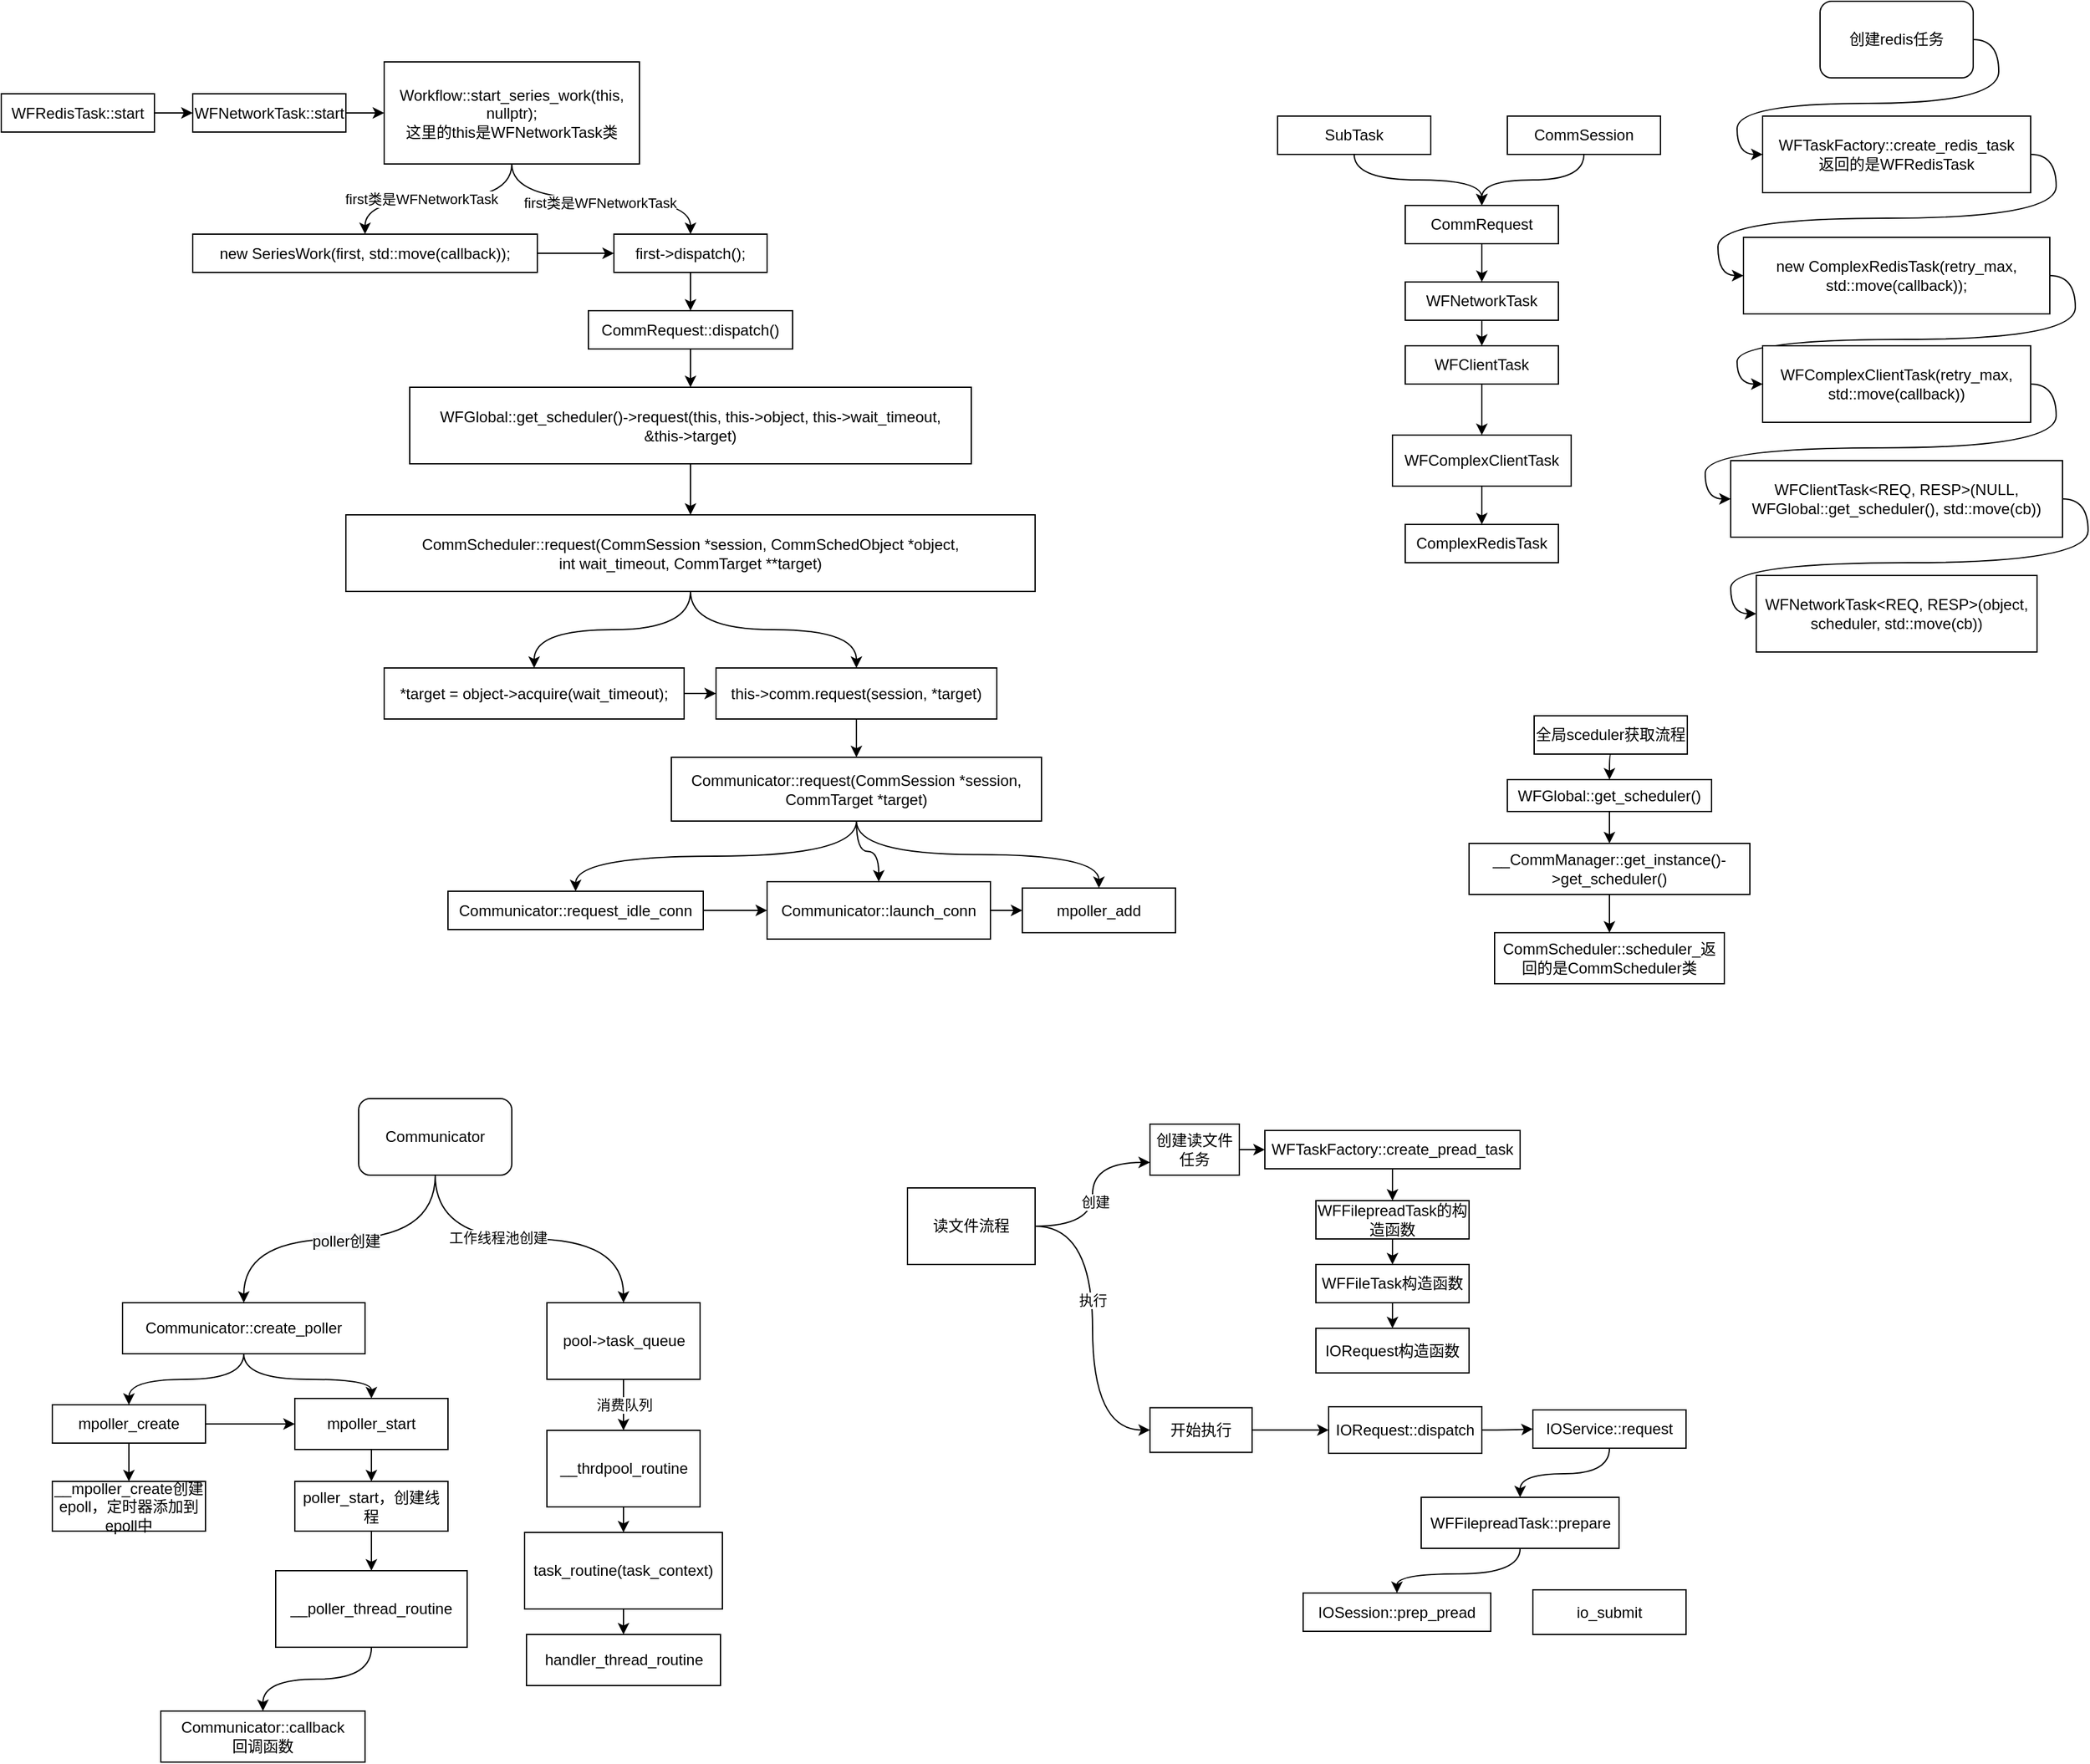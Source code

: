 <mxfile version="14.5.3" type="github">
  <diagram id="UP1-qwlF9aJPhvvTiWTV" name="Page-1">
    <mxGraphModel dx="1373" dy="1908" grid="1" gridSize="10" guides="1" tooltips="1" connect="1" arrows="1" fold="1" page="1" pageScale="1" pageWidth="827" pageHeight="1169" math="0" shadow="0">
      <root>
        <mxCell id="0" />
        <mxCell id="1" parent="0" />
        <mxCell id="LnEWv4F4pNgl14aYY6Xp-3" style="edgeStyle=orthogonalEdgeStyle;rounded=0;orthogonalLoop=1;jettySize=auto;html=1;exitX=1;exitY=0.5;exitDx=0;exitDy=0;entryX=0;entryY=0.5;entryDx=0;entryDy=0;" parent="1" source="LnEWv4F4pNgl14aYY6Xp-1" target="LnEWv4F4pNgl14aYY6Xp-2" edge="1">
          <mxGeometry relative="1" as="geometry" />
        </mxCell>
        <mxCell id="LnEWv4F4pNgl14aYY6Xp-1" value="WFRedisTask::start" style="rounded=0;whiteSpace=wrap;html=1;" parent="1" vertex="1">
          <mxGeometry x="40" y="22.5" width="120" height="30" as="geometry" />
        </mxCell>
        <mxCell id="LnEWv4F4pNgl14aYY6Xp-5" style="edgeStyle=orthogonalEdgeStyle;rounded=0;orthogonalLoop=1;jettySize=auto;html=1;exitX=1;exitY=0.5;exitDx=0;exitDy=0;entryX=0;entryY=0.5;entryDx=0;entryDy=0;" parent="1" source="LnEWv4F4pNgl14aYY6Xp-2" target="LnEWv4F4pNgl14aYY6Xp-4" edge="1">
          <mxGeometry relative="1" as="geometry" />
        </mxCell>
        <mxCell id="LnEWv4F4pNgl14aYY6Xp-2" value="WFNetworkTask::start" style="rounded=0;whiteSpace=wrap;html=1;" parent="1" vertex="1">
          <mxGeometry x="190" y="22.5" width="120" height="30" as="geometry" />
        </mxCell>
        <mxCell id="LnEWv4F4pNgl14aYY6Xp-17" style="edgeStyle=orthogonalEdgeStyle;curved=1;rounded=0;orthogonalLoop=1;jettySize=auto;html=1;exitX=0.5;exitY=1;exitDx=0;exitDy=0;" parent="1" source="LnEWv4F4pNgl14aYY6Xp-4" target="LnEWv4F4pNgl14aYY6Xp-14" edge="1">
          <mxGeometry relative="1" as="geometry" />
        </mxCell>
        <mxCell id="LnEWv4F4pNgl14aYY6Xp-19" value="first类是WFNetworkTask" style="edgeLabel;html=1;align=center;verticalAlign=middle;resizable=0;points=[];" parent="LnEWv4F4pNgl14aYY6Xp-17" vertex="1" connectable="0">
          <mxGeometry x="0.171" relative="1" as="geometry">
            <mxPoint x="1" as="offset" />
          </mxGeometry>
        </mxCell>
        <mxCell id="LnEWv4F4pNgl14aYY6Xp-18" style="edgeStyle=orthogonalEdgeStyle;curved=1;rounded=0;orthogonalLoop=1;jettySize=auto;html=1;exitX=0.5;exitY=1;exitDx=0;exitDy=0;entryX=0.5;entryY=0;entryDx=0;entryDy=0;" parent="1" source="LnEWv4F4pNgl14aYY6Xp-4" target="LnEWv4F4pNgl14aYY6Xp-15" edge="1">
          <mxGeometry relative="1" as="geometry" />
        </mxCell>
        <mxCell id="LnEWv4F4pNgl14aYY6Xp-20" value="first类是WFNetworkTask" style="edgeLabel;html=1;align=center;verticalAlign=middle;resizable=0;points=[];" parent="LnEWv4F4pNgl14aYY6Xp-18" vertex="1" connectable="0">
          <mxGeometry x="-0.012" y="-2" relative="1" as="geometry">
            <mxPoint y="1" as="offset" />
          </mxGeometry>
        </mxCell>
        <mxCell id="LnEWv4F4pNgl14aYY6Xp-4" value="Workflow::start_series_work(this, nullptr);&lt;br&gt;这里的this是WFNetworkTask类" style="rounded=0;whiteSpace=wrap;html=1;" parent="1" vertex="1">
          <mxGeometry x="340" y="-2.5" width="200" height="80" as="geometry" />
        </mxCell>
        <mxCell id="LnEWv4F4pNgl14aYY6Xp-29" style="edgeStyle=orthogonalEdgeStyle;curved=1;rounded=0;orthogonalLoop=1;jettySize=auto;html=1;exitX=0.5;exitY=1;exitDx=0;exitDy=0;entryX=0.5;entryY=0;entryDx=0;entryDy=0;" parent="1" source="LnEWv4F4pNgl14aYY6Xp-6" target="LnEWv4F4pNgl14aYY6Xp-27" edge="1">
          <mxGeometry relative="1" as="geometry" />
        </mxCell>
        <mxCell id="LnEWv4F4pNgl14aYY6Xp-6" value="WFNetworkTask" style="rounded=0;whiteSpace=wrap;html=1;" parent="1" vertex="1">
          <mxGeometry x="1140" y="170" width="120" height="30" as="geometry" />
        </mxCell>
        <mxCell id="LnEWv4F4pNgl14aYY6Xp-8" style="edgeStyle=orthogonalEdgeStyle;rounded=0;orthogonalLoop=1;jettySize=auto;html=1;exitX=0.5;exitY=1;exitDx=0;exitDy=0;entryX=0.5;entryY=0;entryDx=0;entryDy=0;" parent="1" source="LnEWv4F4pNgl14aYY6Xp-7" target="LnEWv4F4pNgl14aYY6Xp-6" edge="1">
          <mxGeometry relative="1" as="geometry" />
        </mxCell>
        <mxCell id="LnEWv4F4pNgl14aYY6Xp-7" value="CommRequest" style="rounded=0;whiteSpace=wrap;html=1;" parent="1" vertex="1">
          <mxGeometry x="1140" y="110" width="120" height="30" as="geometry" />
        </mxCell>
        <mxCell id="LnEWv4F4pNgl14aYY6Xp-13" style="edgeStyle=orthogonalEdgeStyle;curved=1;rounded=0;orthogonalLoop=1;jettySize=auto;html=1;exitX=0.5;exitY=1;exitDx=0;exitDy=0;entryX=0.5;entryY=0;entryDx=0;entryDy=0;" parent="1" source="LnEWv4F4pNgl14aYY6Xp-9" target="LnEWv4F4pNgl14aYY6Xp-7" edge="1">
          <mxGeometry relative="1" as="geometry" />
        </mxCell>
        <mxCell id="LnEWv4F4pNgl14aYY6Xp-9" value="SubTask" style="rounded=0;whiteSpace=wrap;html=1;" parent="1" vertex="1">
          <mxGeometry x="1040" y="40" width="120" height="30" as="geometry" />
        </mxCell>
        <mxCell id="LnEWv4F4pNgl14aYY6Xp-11" style="edgeStyle=orthogonalEdgeStyle;rounded=0;orthogonalLoop=1;jettySize=auto;html=1;exitX=0.5;exitY=1;exitDx=0;exitDy=0;entryX=0.5;entryY=0;entryDx=0;entryDy=0;curved=1;" parent="1" source="LnEWv4F4pNgl14aYY6Xp-10" target="LnEWv4F4pNgl14aYY6Xp-7" edge="1">
          <mxGeometry relative="1" as="geometry" />
        </mxCell>
        <mxCell id="LnEWv4F4pNgl14aYY6Xp-10" value="CommSession" style="rounded=0;whiteSpace=wrap;html=1;" parent="1" vertex="1">
          <mxGeometry x="1220" y="40" width="120" height="30" as="geometry" />
        </mxCell>
        <mxCell id="LnEWv4F4pNgl14aYY6Xp-16" style="edgeStyle=orthogonalEdgeStyle;curved=1;rounded=0;orthogonalLoop=1;jettySize=auto;html=1;exitX=1;exitY=0.5;exitDx=0;exitDy=0;" parent="1" source="LnEWv4F4pNgl14aYY6Xp-14" target="LnEWv4F4pNgl14aYY6Xp-15" edge="1">
          <mxGeometry relative="1" as="geometry" />
        </mxCell>
        <mxCell id="LnEWv4F4pNgl14aYY6Xp-14" value="new SeriesWork(first, std::move(callback));" style="rounded=0;whiteSpace=wrap;html=1;" parent="1" vertex="1">
          <mxGeometry x="190" y="132.5" width="270" height="30" as="geometry" />
        </mxCell>
        <mxCell id="LnEWv4F4pNgl14aYY6Xp-22" style="edgeStyle=orthogonalEdgeStyle;curved=1;rounded=0;orthogonalLoop=1;jettySize=auto;html=1;exitX=0.5;exitY=1;exitDx=0;exitDy=0;entryX=0.5;entryY=0;entryDx=0;entryDy=0;" parent="1" source="LnEWv4F4pNgl14aYY6Xp-15" target="LnEWv4F4pNgl14aYY6Xp-21" edge="1">
          <mxGeometry relative="1" as="geometry" />
        </mxCell>
        <mxCell id="LnEWv4F4pNgl14aYY6Xp-15" value="first-&amp;gt;dispatch();" style="rounded=0;whiteSpace=wrap;html=1;" parent="1" vertex="1">
          <mxGeometry x="520" y="132.5" width="120" height="30" as="geometry" />
        </mxCell>
        <mxCell id="LnEWv4F4pNgl14aYY6Xp-40" style="edgeStyle=orthogonalEdgeStyle;curved=1;rounded=0;orthogonalLoop=1;jettySize=auto;html=1;exitX=0.5;exitY=1;exitDx=0;exitDy=0;entryX=0.5;entryY=0;entryDx=0;entryDy=0;" parent="1" source="LnEWv4F4pNgl14aYY6Xp-21" target="LnEWv4F4pNgl14aYY6Xp-39" edge="1">
          <mxGeometry relative="1" as="geometry" />
        </mxCell>
        <mxCell id="LnEWv4F4pNgl14aYY6Xp-21" value="CommRequest::dispatch()" style="rounded=0;whiteSpace=wrap;html=1;" parent="1" vertex="1">
          <mxGeometry x="500" y="192.5" width="160" height="30" as="geometry" />
        </mxCell>
        <mxCell id="LnEWv4F4pNgl14aYY6Xp-23" value="ComplexRedisTask" style="rounded=0;whiteSpace=wrap;html=1;" parent="1" vertex="1">
          <mxGeometry x="1140" y="360" width="120" height="30" as="geometry" />
        </mxCell>
        <mxCell id="LnEWv4F4pNgl14aYY6Xp-26" style="edgeStyle=orthogonalEdgeStyle;curved=1;rounded=0;orthogonalLoop=1;jettySize=auto;html=1;exitX=0.5;exitY=1;exitDx=0;exitDy=0;entryX=0.5;entryY=0;entryDx=0;entryDy=0;" parent="1" source="LnEWv4F4pNgl14aYY6Xp-24" target="LnEWv4F4pNgl14aYY6Xp-23" edge="1">
          <mxGeometry relative="1" as="geometry" />
        </mxCell>
        <mxCell id="LnEWv4F4pNgl14aYY6Xp-24" value="WFComplexClientTask" style="rounded=0;whiteSpace=wrap;html=1;" parent="1" vertex="1">
          <mxGeometry x="1130" y="290" width="140" height="40" as="geometry" />
        </mxCell>
        <mxCell id="LnEWv4F4pNgl14aYY6Xp-28" style="edgeStyle=orthogonalEdgeStyle;curved=1;rounded=0;orthogonalLoop=1;jettySize=auto;html=1;exitX=0.5;exitY=1;exitDx=0;exitDy=0;entryX=0.5;entryY=0;entryDx=0;entryDy=0;" parent="1" source="LnEWv4F4pNgl14aYY6Xp-27" target="LnEWv4F4pNgl14aYY6Xp-24" edge="1">
          <mxGeometry relative="1" as="geometry" />
        </mxCell>
        <mxCell id="LnEWv4F4pNgl14aYY6Xp-27" value="WFClientTask" style="rounded=0;whiteSpace=wrap;html=1;" parent="1" vertex="1">
          <mxGeometry x="1140" y="220" width="120" height="30" as="geometry" />
        </mxCell>
        <mxCell id="LnEWv4F4pNgl14aYY6Xp-32" style="edgeStyle=orthogonalEdgeStyle;curved=1;rounded=0;orthogonalLoop=1;jettySize=auto;html=1;exitX=1;exitY=0.5;exitDx=0;exitDy=0;entryX=0;entryY=0.5;entryDx=0;entryDy=0;" parent="1" source="LnEWv4F4pNgl14aYY6Xp-30" target="LnEWv4F4pNgl14aYY6Xp-31" edge="1">
          <mxGeometry relative="1" as="geometry" />
        </mxCell>
        <mxCell id="LnEWv4F4pNgl14aYY6Xp-30" value="WFTaskFactory::create_redis_task&lt;br&gt;返回的是WFRedisTask" style="rounded=0;whiteSpace=wrap;html=1;" parent="1" vertex="1">
          <mxGeometry x="1420" y="40" width="210" height="60" as="geometry" />
        </mxCell>
        <mxCell id="LnEWv4F4pNgl14aYY6Xp-34" style="edgeStyle=orthogonalEdgeStyle;curved=1;rounded=0;orthogonalLoop=1;jettySize=auto;html=1;exitX=1;exitY=0.5;exitDx=0;exitDy=0;entryX=0;entryY=0.5;entryDx=0;entryDy=0;" parent="1" source="LnEWv4F4pNgl14aYY6Xp-31" target="LnEWv4F4pNgl14aYY6Xp-33" edge="1">
          <mxGeometry relative="1" as="geometry" />
        </mxCell>
        <mxCell id="LnEWv4F4pNgl14aYY6Xp-31" value="new ComplexRedisTask(retry_max, std::move(callback));" style="rounded=0;whiteSpace=wrap;html=1;" parent="1" vertex="1">
          <mxGeometry x="1405" y="135" width="240" height="60" as="geometry" />
        </mxCell>
        <mxCell id="LnEWv4F4pNgl14aYY6Xp-36" style="edgeStyle=orthogonalEdgeStyle;curved=1;rounded=0;orthogonalLoop=1;jettySize=auto;html=1;exitX=1;exitY=0.5;exitDx=0;exitDy=0;entryX=0;entryY=0.5;entryDx=0;entryDy=0;" parent="1" source="LnEWv4F4pNgl14aYY6Xp-33" target="LnEWv4F4pNgl14aYY6Xp-35" edge="1">
          <mxGeometry relative="1" as="geometry" />
        </mxCell>
        <mxCell id="LnEWv4F4pNgl14aYY6Xp-33" value="WFComplexClientTask(retry_max, std::move(callback))" style="rounded=0;whiteSpace=wrap;html=1;" parent="1" vertex="1">
          <mxGeometry x="1420" y="220" width="210" height="60" as="geometry" />
        </mxCell>
        <mxCell id="LnEWv4F4pNgl14aYY6Xp-38" style="edgeStyle=orthogonalEdgeStyle;curved=1;rounded=0;orthogonalLoop=1;jettySize=auto;html=1;exitX=1;exitY=0.5;exitDx=0;exitDy=0;entryX=0;entryY=0.5;entryDx=0;entryDy=0;" parent="1" source="LnEWv4F4pNgl14aYY6Xp-35" target="LnEWv4F4pNgl14aYY6Xp-37" edge="1">
          <mxGeometry relative="1" as="geometry" />
        </mxCell>
        <mxCell id="LnEWv4F4pNgl14aYY6Xp-35" value="WFClientTask&amp;lt;REQ, RESP&amp;gt;(NULL, WFGlobal::get_scheduler(), std::move(cb))" style="rounded=0;whiteSpace=wrap;html=1;" parent="1" vertex="1">
          <mxGeometry x="1395" y="310" width="260" height="60" as="geometry" />
        </mxCell>
        <mxCell id="LnEWv4F4pNgl14aYY6Xp-37" value="WFNetworkTask&amp;lt;REQ, RESP&amp;gt;(object, scheduler, std::move(cb))" style="rounded=0;whiteSpace=wrap;html=1;" parent="1" vertex="1">
          <mxGeometry x="1415" y="400" width="220" height="60" as="geometry" />
        </mxCell>
        <mxCell id="nBKweqbWxlO77C3QkO8n-9" style="edgeStyle=orthogonalEdgeStyle;curved=1;rounded=0;orthogonalLoop=1;jettySize=auto;html=1;exitX=0.5;exitY=1;exitDx=0;exitDy=0;" parent="1" source="LnEWv4F4pNgl14aYY6Xp-39" target="nBKweqbWxlO77C3QkO8n-8" edge="1">
          <mxGeometry relative="1" as="geometry" />
        </mxCell>
        <mxCell id="LnEWv4F4pNgl14aYY6Xp-39" value="&lt;span&gt;WFGlobal::get_scheduler()-&amp;gt;request(&lt;/span&gt;&lt;span&gt;this, this-&amp;gt;object, this-&amp;gt;wait_timeout,&lt;br&gt;&lt;/span&gt;&lt;span&gt;        &lt;/span&gt;&lt;span&gt; &amp;amp;this-&amp;gt;target&lt;/span&gt;&lt;span&gt;)&lt;/span&gt;" style="rounded=0;whiteSpace=wrap;html=1;" parent="1" vertex="1">
          <mxGeometry x="360" y="252.5" width="440" height="60" as="geometry" />
        </mxCell>
        <mxCell id="LnEWv4F4pNgl14aYY6Xp-42" style="edgeStyle=orthogonalEdgeStyle;curved=1;rounded=0;orthogonalLoop=1;jettySize=auto;html=1;exitX=1;exitY=0.5;exitDx=0;exitDy=0;entryX=0;entryY=0.5;entryDx=0;entryDy=0;" parent="1" source="LnEWv4F4pNgl14aYY6Xp-41" target="LnEWv4F4pNgl14aYY6Xp-30" edge="1">
          <mxGeometry relative="1" as="geometry" />
        </mxCell>
        <mxCell id="LnEWv4F4pNgl14aYY6Xp-41" value="创建redis任务" style="rounded=1;whiteSpace=wrap;html=1;" parent="1" vertex="1">
          <mxGeometry x="1465" y="-50" width="120" height="60" as="geometry" />
        </mxCell>
        <mxCell id="nBKweqbWxlO77C3QkO8n-3" style="edgeStyle=orthogonalEdgeStyle;curved=1;rounded=0;orthogonalLoop=1;jettySize=auto;html=1;exitX=0.5;exitY=1;exitDx=0;exitDy=0;entryX=0.5;entryY=0;entryDx=0;entryDy=0;" parent="1" source="nBKweqbWxlO77C3QkO8n-1" target="nBKweqbWxlO77C3QkO8n-2" edge="1">
          <mxGeometry relative="1" as="geometry" />
        </mxCell>
        <mxCell id="nBKweqbWxlO77C3QkO8n-1" value="WFGlobal::get_scheduler()" style="rounded=0;whiteSpace=wrap;html=1;" parent="1" vertex="1">
          <mxGeometry x="1220" y="560" width="160" height="25" as="geometry" />
        </mxCell>
        <mxCell id="nBKweqbWxlO77C3QkO8n-5" style="edgeStyle=orthogonalEdgeStyle;curved=1;rounded=0;orthogonalLoop=1;jettySize=auto;html=1;exitX=0.5;exitY=1;exitDx=0;exitDy=0;entryX=0.5;entryY=0;entryDx=0;entryDy=0;" parent="1" source="nBKweqbWxlO77C3QkO8n-2" target="nBKweqbWxlO77C3QkO8n-4" edge="1">
          <mxGeometry relative="1" as="geometry" />
        </mxCell>
        <mxCell id="nBKweqbWxlO77C3QkO8n-2" value="__CommManager::get_instance()-&amp;gt;get_scheduler()" style="rounded=0;whiteSpace=wrap;html=1;" parent="1" vertex="1">
          <mxGeometry x="1190" y="610" width="220" height="40" as="geometry" />
        </mxCell>
        <mxCell id="nBKweqbWxlO77C3QkO8n-4" value="CommScheduler::scheduler_返回的是CommScheduler类" style="rounded=0;whiteSpace=wrap;html=1;" parent="1" vertex="1">
          <mxGeometry x="1210" y="680" width="180" height="40" as="geometry" />
        </mxCell>
        <mxCell id="nBKweqbWxlO77C3QkO8n-7" style="edgeStyle=orthogonalEdgeStyle;curved=1;rounded=0;orthogonalLoop=1;jettySize=auto;html=1;exitX=0.5;exitY=1;exitDx=0;exitDy=0;entryX=0.5;entryY=0;entryDx=0;entryDy=0;" parent="1" source="nBKweqbWxlO77C3QkO8n-6" target="nBKweqbWxlO77C3QkO8n-1" edge="1">
          <mxGeometry relative="1" as="geometry" />
        </mxCell>
        <mxCell id="nBKweqbWxlO77C3QkO8n-6" value="全局sceduler获取流程" style="rounded=0;whiteSpace=wrap;html=1;" parent="1" vertex="1">
          <mxGeometry x="1241" y="510" width="120" height="30" as="geometry" />
        </mxCell>
        <mxCell id="nBKweqbWxlO77C3QkO8n-12" style="edgeStyle=orthogonalEdgeStyle;curved=1;rounded=0;orthogonalLoop=1;jettySize=auto;html=1;exitX=0.5;exitY=1;exitDx=0;exitDy=0;" parent="1" source="nBKweqbWxlO77C3QkO8n-8" target="nBKweqbWxlO77C3QkO8n-10" edge="1">
          <mxGeometry relative="1" as="geometry" />
        </mxCell>
        <mxCell id="nBKweqbWxlO77C3QkO8n-13" style="edgeStyle=orthogonalEdgeStyle;curved=1;rounded=0;orthogonalLoop=1;jettySize=auto;html=1;exitX=0.5;exitY=1;exitDx=0;exitDy=0;entryX=0.5;entryY=0;entryDx=0;entryDy=0;" parent="1" source="nBKweqbWxlO77C3QkO8n-8" target="nBKweqbWxlO77C3QkO8n-11" edge="1">
          <mxGeometry relative="1" as="geometry" />
        </mxCell>
        <mxCell id="nBKweqbWxlO77C3QkO8n-8" value="CommScheduler::&lt;span&gt;request(CommSession *session, CommSchedObject *object,&lt;/span&gt;&lt;div&gt;&lt;span&gt;    &lt;/span&gt;int wait_timeout, CommTarget **target)&lt;/div&gt;" style="rounded=0;whiteSpace=wrap;html=1;" parent="1" vertex="1">
          <mxGeometry x="310" y="352.5" width="540" height="60" as="geometry" />
        </mxCell>
        <mxCell id="nBKweqbWxlO77C3QkO8n-14" style="edgeStyle=orthogonalEdgeStyle;curved=1;rounded=0;orthogonalLoop=1;jettySize=auto;html=1;exitX=1;exitY=0.5;exitDx=0;exitDy=0;entryX=0;entryY=0.5;entryDx=0;entryDy=0;" parent="1" source="nBKweqbWxlO77C3QkO8n-10" target="nBKweqbWxlO77C3QkO8n-11" edge="1">
          <mxGeometry relative="1" as="geometry" />
        </mxCell>
        <mxCell id="nBKweqbWxlO77C3QkO8n-10" value="*target = object-&amp;gt;acquire(wait_timeout);" style="rounded=0;whiteSpace=wrap;html=1;" parent="1" vertex="1">
          <mxGeometry x="340" y="472.5" width="235" height="40" as="geometry" />
        </mxCell>
        <mxCell id="nBKweqbWxlO77C3QkO8n-16" style="edgeStyle=orthogonalEdgeStyle;curved=1;rounded=0;orthogonalLoop=1;jettySize=auto;html=1;exitX=0.5;exitY=1;exitDx=0;exitDy=0;entryX=0.5;entryY=0;entryDx=0;entryDy=0;" parent="1" source="nBKweqbWxlO77C3QkO8n-11" target="nBKweqbWxlO77C3QkO8n-15" edge="1">
          <mxGeometry relative="1" as="geometry" />
        </mxCell>
        <mxCell id="nBKweqbWxlO77C3QkO8n-11" value="this-&amp;gt;comm.request(session, *target)" style="rounded=0;whiteSpace=wrap;html=1;" parent="1" vertex="1">
          <mxGeometry x="600" y="472.5" width="220" height="40" as="geometry" />
        </mxCell>
        <mxCell id="nBKweqbWxlO77C3QkO8n-18" style="edgeStyle=orthogonalEdgeStyle;curved=1;rounded=0;orthogonalLoop=1;jettySize=auto;html=1;exitX=0.5;exitY=1;exitDx=0;exitDy=0;entryX=0.5;entryY=0;entryDx=0;entryDy=0;" parent="1" source="nBKweqbWxlO77C3QkO8n-15" target="nBKweqbWxlO77C3QkO8n-17" edge="1">
          <mxGeometry relative="1" as="geometry" />
        </mxCell>
        <mxCell id="nBKweqbWxlO77C3QkO8n-23" style="edgeStyle=orthogonalEdgeStyle;curved=1;rounded=0;orthogonalLoop=1;jettySize=auto;html=1;exitX=0.5;exitY=1;exitDx=0;exitDy=0;entryX=0.5;entryY=0;entryDx=0;entryDy=0;" parent="1" source="nBKweqbWxlO77C3QkO8n-15" target="nBKweqbWxlO77C3QkO8n-21" edge="1">
          <mxGeometry relative="1" as="geometry" />
        </mxCell>
        <mxCell id="GPocB0gx4cp1PQhO70np-47" style="edgeStyle=orthogonalEdgeStyle;curved=1;rounded=0;orthogonalLoop=1;jettySize=auto;html=1;exitX=0.5;exitY=1;exitDx=0;exitDy=0;" edge="1" parent="1" source="nBKweqbWxlO77C3QkO8n-15" target="nBKweqbWxlO77C3QkO8n-20">
          <mxGeometry relative="1" as="geometry" />
        </mxCell>
        <mxCell id="nBKweqbWxlO77C3QkO8n-15" value="Communicator::request(CommSession *session, CommTarget *target)" style="rounded=0;whiteSpace=wrap;html=1;" parent="1" vertex="1">
          <mxGeometry x="565" y="542.5" width="290" height="50" as="geometry" />
        </mxCell>
        <mxCell id="GPocB0gx4cp1PQhO70np-46" style="edgeStyle=orthogonalEdgeStyle;curved=1;rounded=0;orthogonalLoop=1;jettySize=auto;html=1;exitX=1;exitY=0.5;exitDx=0;exitDy=0;entryX=0;entryY=0.5;entryDx=0;entryDy=0;" edge="1" parent="1" source="nBKweqbWxlO77C3QkO8n-17" target="nBKweqbWxlO77C3QkO8n-20">
          <mxGeometry relative="1" as="geometry" />
        </mxCell>
        <mxCell id="nBKweqbWxlO77C3QkO8n-17" value="Communicator::request_idle_conn" style="rounded=0;whiteSpace=wrap;html=1;" parent="1" vertex="1">
          <mxGeometry x="390" y="647.5" width="200" height="30" as="geometry" />
        </mxCell>
        <mxCell id="GPocB0gx4cp1PQhO70np-44" style="edgeStyle=orthogonalEdgeStyle;curved=1;rounded=0;orthogonalLoop=1;jettySize=auto;html=1;exitX=1;exitY=0.5;exitDx=0;exitDy=0;entryX=0;entryY=0.5;entryDx=0;entryDy=0;" edge="1" parent="1" source="nBKweqbWxlO77C3QkO8n-20" target="nBKweqbWxlO77C3QkO8n-21">
          <mxGeometry relative="1" as="geometry" />
        </mxCell>
        <mxCell id="nBKweqbWxlO77C3QkO8n-20" value="Communicator::launch_conn" style="rounded=0;whiteSpace=wrap;html=1;" parent="1" vertex="1">
          <mxGeometry x="640" y="640" width="175" height="45" as="geometry" />
        </mxCell>
        <mxCell id="nBKweqbWxlO77C3QkO8n-21" value="mpoller_add" style="rounded=0;whiteSpace=wrap;html=1;" parent="1" vertex="1">
          <mxGeometry x="840" y="645" width="120" height="35" as="geometry" />
        </mxCell>
        <mxCell id="nBKweqbWxlO77C3QkO8n-31" style="edgeStyle=orthogonalEdgeStyle;curved=1;rounded=0;orthogonalLoop=1;jettySize=auto;html=1;exitX=0.5;exitY=1;exitDx=0;exitDy=0;entryX=0.5;entryY=0;entryDx=0;entryDy=0;" parent="1" source="nBKweqbWxlO77C3QkO8n-26" target="nBKweqbWxlO77C3QkO8n-30" edge="1">
          <mxGeometry relative="1" as="geometry" />
        </mxCell>
        <mxCell id="nBKweqbWxlO77C3QkO8n-36" style="edgeStyle=orthogonalEdgeStyle;curved=1;rounded=0;orthogonalLoop=1;jettySize=auto;html=1;exitX=0.5;exitY=1;exitDx=0;exitDy=0;" parent="1" source="nBKweqbWxlO77C3QkO8n-26" target="nBKweqbWxlO77C3QkO8n-35" edge="1">
          <mxGeometry relative="1" as="geometry" />
        </mxCell>
        <mxCell id="nBKweqbWxlO77C3QkO8n-26" value="Communicator::create_poller" style="rounded=0;whiteSpace=wrap;html=1;" parent="1" vertex="1">
          <mxGeometry x="135" y="970" width="190" height="40" as="geometry" />
        </mxCell>
        <mxCell id="nBKweqbWxlO77C3QkO8n-29" style="edgeStyle=orthogonalEdgeStyle;curved=1;rounded=0;orthogonalLoop=1;jettySize=auto;html=1;exitX=0.5;exitY=1;exitDx=0;exitDy=0;entryX=0.5;entryY=0;entryDx=0;entryDy=0;" parent="1" source="nBKweqbWxlO77C3QkO8n-28" target="nBKweqbWxlO77C3QkO8n-26" edge="1">
          <mxGeometry relative="1" as="geometry" />
        </mxCell>
        <mxCell id="GPocB0gx4cp1PQhO70np-40" value="&lt;span style=&quot;font-size: 12px ; background-color: rgb(248 , 249 , 250)&quot;&gt;poller创建&lt;/span&gt;" style="edgeLabel;html=1;align=center;verticalAlign=middle;resizable=0;points=[];" vertex="1" connectable="0" parent="nBKweqbWxlO77C3QkO8n-29">
          <mxGeometry x="-0.028" y="2" relative="1" as="geometry">
            <mxPoint x="1" as="offset" />
          </mxGeometry>
        </mxCell>
        <mxCell id="GPocB0gx4cp1PQhO70np-41" style="edgeStyle=orthogonalEdgeStyle;curved=1;rounded=0;orthogonalLoop=1;jettySize=auto;html=1;exitX=0.5;exitY=1;exitDx=0;exitDy=0;" edge="1" parent="1" source="nBKweqbWxlO77C3QkO8n-28" target="GPocB0gx4cp1PQhO70np-32">
          <mxGeometry relative="1" as="geometry" />
        </mxCell>
        <mxCell id="GPocB0gx4cp1PQhO70np-42" value="工作线程池创建" style="edgeLabel;html=1;align=center;verticalAlign=middle;resizable=0;points=[];" vertex="1" connectable="0" parent="GPocB0gx4cp1PQhO70np-41">
          <mxGeometry x="-0.204" y="2" relative="1" as="geometry">
            <mxPoint y="1" as="offset" />
          </mxGeometry>
        </mxCell>
        <mxCell id="nBKweqbWxlO77C3QkO8n-28" value="&lt;span&gt;Communicator&lt;/span&gt;" style="rounded=1;whiteSpace=wrap;html=1;" parent="1" vertex="1">
          <mxGeometry x="320" y="810" width="120" height="60" as="geometry" />
        </mxCell>
        <mxCell id="nBKweqbWxlO77C3QkO8n-34" style="edgeStyle=orthogonalEdgeStyle;curved=1;rounded=0;orthogonalLoop=1;jettySize=auto;html=1;exitX=0.5;exitY=1;exitDx=0;exitDy=0;entryX=0.5;entryY=0;entryDx=0;entryDy=0;" parent="1" source="nBKweqbWxlO77C3QkO8n-30" target="nBKweqbWxlO77C3QkO8n-32" edge="1">
          <mxGeometry relative="1" as="geometry" />
        </mxCell>
        <mxCell id="nBKweqbWxlO77C3QkO8n-40" style="edgeStyle=orthogonalEdgeStyle;curved=1;rounded=0;orthogonalLoop=1;jettySize=auto;html=1;exitX=1;exitY=0.5;exitDx=0;exitDy=0;entryX=0;entryY=0.5;entryDx=0;entryDy=0;" parent="1" source="nBKweqbWxlO77C3QkO8n-30" target="nBKweqbWxlO77C3QkO8n-35" edge="1">
          <mxGeometry relative="1" as="geometry" />
        </mxCell>
        <mxCell id="nBKweqbWxlO77C3QkO8n-30" value="mpoller_create" style="rounded=0;whiteSpace=wrap;html=1;" parent="1" vertex="1">
          <mxGeometry x="80" y="1050" width="120" height="30" as="geometry" />
        </mxCell>
        <mxCell id="nBKweqbWxlO77C3QkO8n-32" value="__mpoller_create创建epoll，定时器添加到epoll中" style="rounded=0;whiteSpace=wrap;html=1;" parent="1" vertex="1">
          <mxGeometry x="80" y="1110" width="120" height="39" as="geometry" />
        </mxCell>
        <mxCell id="nBKweqbWxlO77C3QkO8n-39" style="edgeStyle=orthogonalEdgeStyle;curved=1;rounded=0;orthogonalLoop=1;jettySize=auto;html=1;exitX=0.5;exitY=1;exitDx=0;exitDy=0;entryX=0.5;entryY=0;entryDx=0;entryDy=0;" parent="1" source="nBKweqbWxlO77C3QkO8n-35" target="nBKweqbWxlO77C3QkO8n-38" edge="1">
          <mxGeometry relative="1" as="geometry" />
        </mxCell>
        <mxCell id="nBKweqbWxlO77C3QkO8n-35" value="mpoller_start" style="rounded=0;whiteSpace=wrap;html=1;" parent="1" vertex="1">
          <mxGeometry x="270" y="1045" width="120" height="40" as="geometry" />
        </mxCell>
        <mxCell id="nBKweqbWxlO77C3QkO8n-42" style="edgeStyle=orthogonalEdgeStyle;curved=1;rounded=0;orthogonalLoop=1;jettySize=auto;html=1;exitX=0.5;exitY=1;exitDx=0;exitDy=0;" parent="1" source="nBKweqbWxlO77C3QkO8n-38" target="nBKweqbWxlO77C3QkO8n-41" edge="1">
          <mxGeometry relative="1" as="geometry" />
        </mxCell>
        <mxCell id="nBKweqbWxlO77C3QkO8n-38" value="poller_start，创建线程" style="rounded=0;whiteSpace=wrap;html=1;" parent="1" vertex="1">
          <mxGeometry x="270" y="1110" width="120" height="39" as="geometry" />
        </mxCell>
        <mxCell id="GPocB0gx4cp1PQhO70np-3" style="edgeStyle=orthogonalEdgeStyle;rounded=0;orthogonalLoop=1;jettySize=auto;html=1;exitX=0.5;exitY=1;exitDx=0;exitDy=0;entryX=0.5;entryY=0;entryDx=0;entryDy=0;curved=1;" edge="1" parent="1" source="nBKweqbWxlO77C3QkO8n-41" target="GPocB0gx4cp1PQhO70np-1">
          <mxGeometry relative="1" as="geometry" />
        </mxCell>
        <mxCell id="nBKweqbWxlO77C3QkO8n-41" value="__poller_thread_routine" style="rounded=0;whiteSpace=wrap;html=1;" parent="1" vertex="1">
          <mxGeometry x="255" y="1180" width="150" height="60" as="geometry" />
        </mxCell>
        <mxCell id="GPocB0gx4cp1PQhO70np-1" value="Communicator::callback&lt;br&gt;回调函数" style="rounded=0;whiteSpace=wrap;html=1;" vertex="1" parent="1">
          <mxGeometry x="165" y="1290" width="160" height="40" as="geometry" />
        </mxCell>
        <mxCell id="GPocB0gx4cp1PQhO70np-6" style="edgeStyle=orthogonalEdgeStyle;curved=1;rounded=0;orthogonalLoop=1;jettySize=auto;html=1;exitX=1;exitY=0.5;exitDx=0;exitDy=0;entryX=0;entryY=0.5;entryDx=0;entryDy=0;" edge="1" parent="1" source="GPocB0gx4cp1PQhO70np-4" target="GPocB0gx4cp1PQhO70np-5">
          <mxGeometry relative="1" as="geometry" />
        </mxCell>
        <mxCell id="GPocB0gx4cp1PQhO70np-4" value="创建读文件任务" style="rounded=0;whiteSpace=wrap;html=1;" vertex="1" parent="1">
          <mxGeometry x="940" y="830" width="70" height="40" as="geometry" />
        </mxCell>
        <mxCell id="GPocB0gx4cp1PQhO70np-9" style="edgeStyle=orthogonalEdgeStyle;curved=1;rounded=0;orthogonalLoop=1;jettySize=auto;html=1;exitX=0.5;exitY=1;exitDx=0;exitDy=0;" edge="1" parent="1" source="GPocB0gx4cp1PQhO70np-5" target="GPocB0gx4cp1PQhO70np-8">
          <mxGeometry relative="1" as="geometry" />
        </mxCell>
        <mxCell id="GPocB0gx4cp1PQhO70np-5" value="WFTaskFactory::create_pread_task" style="rounded=0;whiteSpace=wrap;html=1;" vertex="1" parent="1">
          <mxGeometry x="1030" y="835" width="200" height="30" as="geometry" />
        </mxCell>
        <mxCell id="GPocB0gx4cp1PQhO70np-11" style="edgeStyle=orthogonalEdgeStyle;curved=1;rounded=0;orthogonalLoop=1;jettySize=auto;html=1;exitX=0.5;exitY=1;exitDx=0;exitDy=0;" edge="1" parent="1" source="GPocB0gx4cp1PQhO70np-8" target="GPocB0gx4cp1PQhO70np-10">
          <mxGeometry relative="1" as="geometry" />
        </mxCell>
        <mxCell id="GPocB0gx4cp1PQhO70np-8" value="WFFilepreadTask的构造函数" style="rounded=0;whiteSpace=wrap;html=1;" vertex="1" parent="1">
          <mxGeometry x="1070" y="890" width="120" height="30" as="geometry" />
        </mxCell>
        <mxCell id="GPocB0gx4cp1PQhO70np-13" style="edgeStyle=orthogonalEdgeStyle;curved=1;rounded=0;orthogonalLoop=1;jettySize=auto;html=1;exitX=0.5;exitY=1;exitDx=0;exitDy=0;entryX=0.5;entryY=0;entryDx=0;entryDy=0;" edge="1" parent="1" source="GPocB0gx4cp1PQhO70np-10" target="GPocB0gx4cp1PQhO70np-12">
          <mxGeometry relative="1" as="geometry" />
        </mxCell>
        <mxCell id="GPocB0gx4cp1PQhO70np-10" value="WFFileTask构造函数" style="rounded=0;whiteSpace=wrap;html=1;" vertex="1" parent="1">
          <mxGeometry x="1070" y="940" width="120" height="30" as="geometry" />
        </mxCell>
        <mxCell id="GPocB0gx4cp1PQhO70np-12" value="IORequest构造函数" style="rounded=0;whiteSpace=wrap;html=1;" vertex="1" parent="1">
          <mxGeometry x="1070" y="990" width="120" height="35" as="geometry" />
        </mxCell>
        <mxCell id="GPocB0gx4cp1PQhO70np-15" style="edgeStyle=orthogonalEdgeStyle;curved=1;rounded=0;orthogonalLoop=1;jettySize=auto;html=1;exitX=1;exitY=0.5;exitDx=0;exitDy=0;entryX=0;entryY=0.75;entryDx=0;entryDy=0;" edge="1" parent="1" source="GPocB0gx4cp1PQhO70np-14" target="GPocB0gx4cp1PQhO70np-4">
          <mxGeometry relative="1" as="geometry" />
        </mxCell>
        <mxCell id="GPocB0gx4cp1PQhO70np-17" value="创建" style="edgeLabel;html=1;align=center;verticalAlign=middle;resizable=0;points=[];" vertex="1" connectable="0" parent="GPocB0gx4cp1PQhO70np-15">
          <mxGeometry x="-0.079" y="-2" relative="1" as="geometry">
            <mxPoint as="offset" />
          </mxGeometry>
        </mxCell>
        <mxCell id="GPocB0gx4cp1PQhO70np-18" style="edgeStyle=orthogonalEdgeStyle;curved=1;rounded=0;orthogonalLoop=1;jettySize=auto;html=1;exitX=1;exitY=0.5;exitDx=0;exitDy=0;entryX=0;entryY=0.5;entryDx=0;entryDy=0;" edge="1" parent="1" source="GPocB0gx4cp1PQhO70np-14" target="GPocB0gx4cp1PQhO70np-16">
          <mxGeometry relative="1" as="geometry" />
        </mxCell>
        <mxCell id="GPocB0gx4cp1PQhO70np-30" value="执行" style="edgeLabel;html=1;align=center;verticalAlign=middle;resizable=0;points=[];" vertex="1" connectable="0" parent="GPocB0gx4cp1PQhO70np-18">
          <mxGeometry x="-0.181" relative="1" as="geometry">
            <mxPoint as="offset" />
          </mxGeometry>
        </mxCell>
        <mxCell id="GPocB0gx4cp1PQhO70np-14" value="读文件流程" style="rounded=0;whiteSpace=wrap;html=1;" vertex="1" parent="1">
          <mxGeometry x="750" y="880" width="100" height="60" as="geometry" />
        </mxCell>
        <mxCell id="GPocB0gx4cp1PQhO70np-20" style="edgeStyle=orthogonalEdgeStyle;curved=1;rounded=0;orthogonalLoop=1;jettySize=auto;html=1;exitX=1;exitY=0.5;exitDx=0;exitDy=0;" edge="1" parent="1" source="GPocB0gx4cp1PQhO70np-16" target="GPocB0gx4cp1PQhO70np-19">
          <mxGeometry relative="1" as="geometry" />
        </mxCell>
        <mxCell id="GPocB0gx4cp1PQhO70np-16" value="开始执行" style="rounded=0;whiteSpace=wrap;html=1;" vertex="1" parent="1">
          <mxGeometry x="940" y="1052.25" width="80" height="35" as="geometry" />
        </mxCell>
        <mxCell id="GPocB0gx4cp1PQhO70np-22" style="edgeStyle=orthogonalEdgeStyle;curved=1;rounded=0;orthogonalLoop=1;jettySize=auto;html=1;exitX=1;exitY=0.5;exitDx=0;exitDy=0;entryX=0;entryY=0.5;entryDx=0;entryDy=0;" edge="1" parent="1" source="GPocB0gx4cp1PQhO70np-19" target="GPocB0gx4cp1PQhO70np-21">
          <mxGeometry relative="1" as="geometry" />
        </mxCell>
        <mxCell id="GPocB0gx4cp1PQhO70np-19" value="IORequest::dispatch" style="rounded=0;whiteSpace=wrap;html=1;" vertex="1" parent="1">
          <mxGeometry x="1080" y="1051.5" width="120" height="36.5" as="geometry" />
        </mxCell>
        <mxCell id="GPocB0gx4cp1PQhO70np-24" style="edgeStyle=orthogonalEdgeStyle;curved=1;rounded=0;orthogonalLoop=1;jettySize=auto;html=1;exitX=0.5;exitY=1;exitDx=0;exitDy=0;entryX=0.5;entryY=0;entryDx=0;entryDy=0;" edge="1" parent="1" source="GPocB0gx4cp1PQhO70np-21" target="GPocB0gx4cp1PQhO70np-23">
          <mxGeometry relative="1" as="geometry" />
        </mxCell>
        <mxCell id="GPocB0gx4cp1PQhO70np-21" value="IOService::request" style="rounded=0;whiteSpace=wrap;html=1;" vertex="1" parent="1">
          <mxGeometry x="1240" y="1054" width="120" height="30" as="geometry" />
        </mxCell>
        <mxCell id="GPocB0gx4cp1PQhO70np-26" style="edgeStyle=orthogonalEdgeStyle;curved=1;rounded=0;orthogonalLoop=1;jettySize=auto;html=1;exitX=0.5;exitY=1;exitDx=0;exitDy=0;entryX=0.5;entryY=0;entryDx=0;entryDy=0;" edge="1" parent="1" source="GPocB0gx4cp1PQhO70np-23" target="GPocB0gx4cp1PQhO70np-25">
          <mxGeometry relative="1" as="geometry" />
        </mxCell>
        <mxCell id="GPocB0gx4cp1PQhO70np-23" value="WFFilepreadTask::prepare" style="rounded=0;whiteSpace=wrap;html=1;" vertex="1" parent="1">
          <mxGeometry x="1152.5" y="1122.5" width="155" height="40" as="geometry" />
        </mxCell>
        <mxCell id="GPocB0gx4cp1PQhO70np-25" value="IOSession::prep_pread" style="rounded=0;whiteSpace=wrap;html=1;" vertex="1" parent="1">
          <mxGeometry x="1060" y="1197.5" width="147" height="30" as="geometry" />
        </mxCell>
        <mxCell id="GPocB0gx4cp1PQhO70np-27" value="io_submit" style="rounded=0;whiteSpace=wrap;html=1;" vertex="1" parent="1">
          <mxGeometry x="1240" y="1195" width="120" height="35" as="geometry" />
        </mxCell>
        <mxCell id="GPocB0gx4cp1PQhO70np-36" style="edgeStyle=orthogonalEdgeStyle;curved=1;rounded=0;orthogonalLoop=1;jettySize=auto;html=1;exitX=0.5;exitY=1;exitDx=0;exitDy=0;entryX=0.5;entryY=0;entryDx=0;entryDy=0;" edge="1" parent="1" source="GPocB0gx4cp1PQhO70np-31" target="GPocB0gx4cp1PQhO70np-35">
          <mxGeometry relative="1" as="geometry" />
        </mxCell>
        <mxCell id="GPocB0gx4cp1PQhO70np-31" value="__thrdpool_routine" style="rounded=0;whiteSpace=wrap;html=1;" vertex="1" parent="1">
          <mxGeometry x="467.5" y="1070" width="120" height="60" as="geometry" />
        </mxCell>
        <mxCell id="GPocB0gx4cp1PQhO70np-39" value="消费队列" style="edgeStyle=orthogonalEdgeStyle;curved=1;rounded=0;orthogonalLoop=1;jettySize=auto;html=1;exitX=0.5;exitY=1;exitDx=0;exitDy=0;entryX=0.5;entryY=0;entryDx=0;entryDy=0;" edge="1" parent="1" source="GPocB0gx4cp1PQhO70np-32" target="GPocB0gx4cp1PQhO70np-31">
          <mxGeometry relative="1" as="geometry" />
        </mxCell>
        <mxCell id="GPocB0gx4cp1PQhO70np-32" value="pool-&amp;gt;task_queue" style="rounded=0;whiteSpace=wrap;html=1;" vertex="1" parent="1">
          <mxGeometry x="467.5" y="970" width="120" height="60" as="geometry" />
        </mxCell>
        <mxCell id="GPocB0gx4cp1PQhO70np-38" style="edgeStyle=orthogonalEdgeStyle;curved=1;rounded=0;orthogonalLoop=1;jettySize=auto;html=1;exitX=0.5;exitY=1;exitDx=0;exitDy=0;entryX=0.5;entryY=0;entryDx=0;entryDy=0;" edge="1" parent="1" source="GPocB0gx4cp1PQhO70np-35" target="GPocB0gx4cp1PQhO70np-37">
          <mxGeometry relative="1" as="geometry" />
        </mxCell>
        <mxCell id="GPocB0gx4cp1PQhO70np-35" value="task_routine(task_context)" style="rounded=0;whiteSpace=wrap;html=1;" vertex="1" parent="1">
          <mxGeometry x="450" y="1150" width="155" height="60" as="geometry" />
        </mxCell>
        <mxCell id="GPocB0gx4cp1PQhO70np-37" value="handler_thread_routine" style="rounded=0;whiteSpace=wrap;html=1;" vertex="1" parent="1">
          <mxGeometry x="451.5" y="1230" width="152" height="40" as="geometry" />
        </mxCell>
      </root>
    </mxGraphModel>
  </diagram>
</mxfile>
